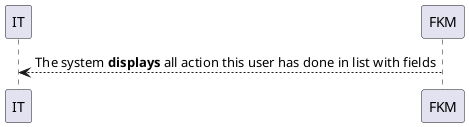 {
  "sha1": "cows0pbmjouhnfh66cs7fsb8slvjejf",
  "insertion": {
    "when": "2024-06-01T09:03:01.811Z",
    "user": "plantuml@gmail.com"
  }
}
@startuml

participant IT
participant FKM

FKM-->IT:The system <b>displays</b> all action this user has done in list with fields

@enduml
